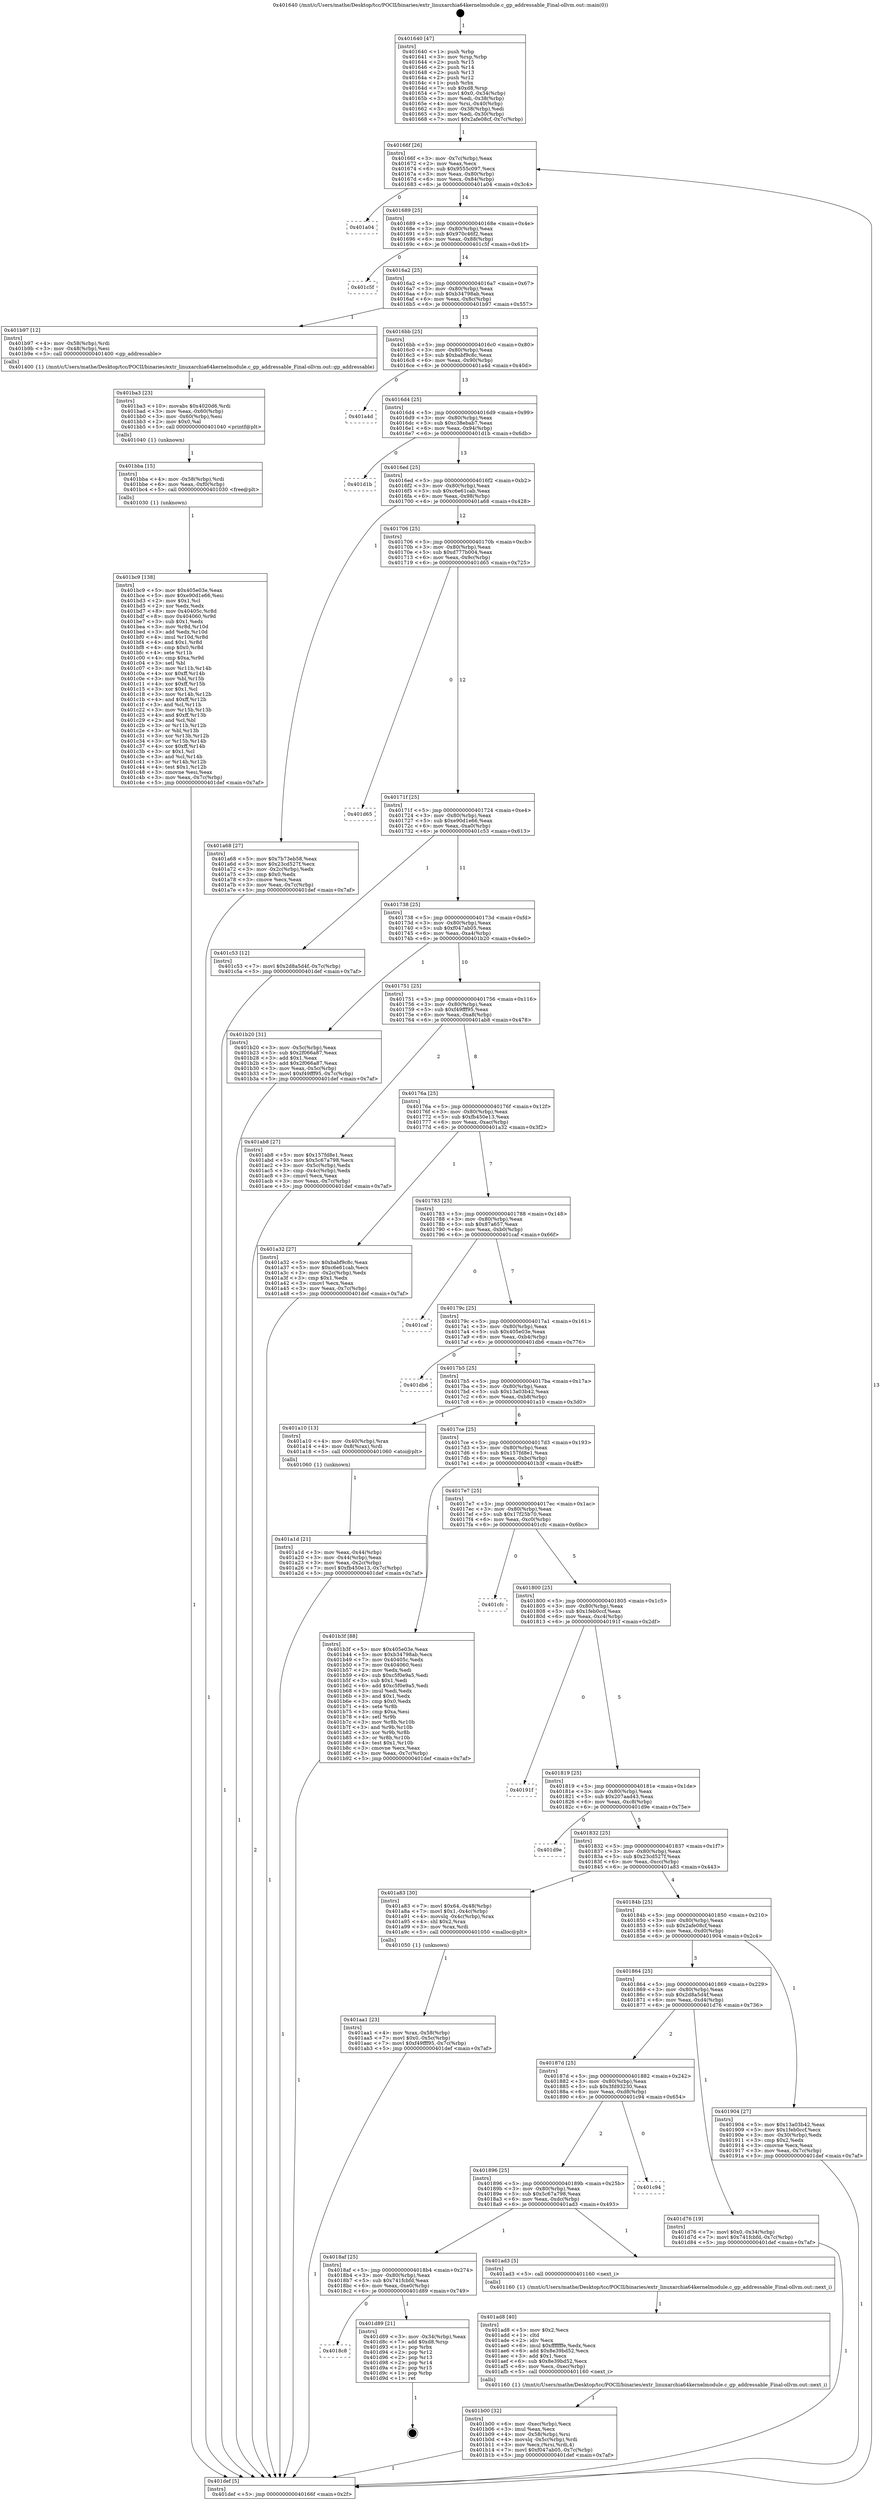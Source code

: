 digraph "0x401640" {
  label = "0x401640 (/mnt/c/Users/mathe/Desktop/tcc/POCII/binaries/extr_linuxarchia64kernelmodule.c_gp_addressable_Final-ollvm.out::main(0))"
  labelloc = "t"
  node[shape=record]

  Entry [label="",width=0.3,height=0.3,shape=circle,fillcolor=black,style=filled]
  "0x40166f" [label="{
     0x40166f [26]\l
     | [instrs]\l
     &nbsp;&nbsp;0x40166f \<+3\>: mov -0x7c(%rbp),%eax\l
     &nbsp;&nbsp;0x401672 \<+2\>: mov %eax,%ecx\l
     &nbsp;&nbsp;0x401674 \<+6\>: sub $0x9555c097,%ecx\l
     &nbsp;&nbsp;0x40167a \<+3\>: mov %eax,-0x80(%rbp)\l
     &nbsp;&nbsp;0x40167d \<+6\>: mov %ecx,-0x84(%rbp)\l
     &nbsp;&nbsp;0x401683 \<+6\>: je 0000000000401a04 \<main+0x3c4\>\l
  }"]
  "0x401a04" [label="{
     0x401a04\l
  }", style=dashed]
  "0x401689" [label="{
     0x401689 [25]\l
     | [instrs]\l
     &nbsp;&nbsp;0x401689 \<+5\>: jmp 000000000040168e \<main+0x4e\>\l
     &nbsp;&nbsp;0x40168e \<+3\>: mov -0x80(%rbp),%eax\l
     &nbsp;&nbsp;0x401691 \<+5\>: sub $0x970c46f2,%eax\l
     &nbsp;&nbsp;0x401696 \<+6\>: mov %eax,-0x88(%rbp)\l
     &nbsp;&nbsp;0x40169c \<+6\>: je 0000000000401c5f \<main+0x61f\>\l
  }"]
  Exit [label="",width=0.3,height=0.3,shape=circle,fillcolor=black,style=filled,peripheries=2]
  "0x401c5f" [label="{
     0x401c5f\l
  }", style=dashed]
  "0x4016a2" [label="{
     0x4016a2 [25]\l
     | [instrs]\l
     &nbsp;&nbsp;0x4016a2 \<+5\>: jmp 00000000004016a7 \<main+0x67\>\l
     &nbsp;&nbsp;0x4016a7 \<+3\>: mov -0x80(%rbp),%eax\l
     &nbsp;&nbsp;0x4016aa \<+5\>: sub $0xb34798ab,%eax\l
     &nbsp;&nbsp;0x4016af \<+6\>: mov %eax,-0x8c(%rbp)\l
     &nbsp;&nbsp;0x4016b5 \<+6\>: je 0000000000401b97 \<main+0x557\>\l
  }"]
  "0x4018c8" [label="{
     0x4018c8\l
  }", style=dashed]
  "0x401b97" [label="{
     0x401b97 [12]\l
     | [instrs]\l
     &nbsp;&nbsp;0x401b97 \<+4\>: mov -0x58(%rbp),%rdi\l
     &nbsp;&nbsp;0x401b9b \<+3\>: mov -0x48(%rbp),%esi\l
     &nbsp;&nbsp;0x401b9e \<+5\>: call 0000000000401400 \<gp_addressable\>\l
     | [calls]\l
     &nbsp;&nbsp;0x401400 \{1\} (/mnt/c/Users/mathe/Desktop/tcc/POCII/binaries/extr_linuxarchia64kernelmodule.c_gp_addressable_Final-ollvm.out::gp_addressable)\l
  }"]
  "0x4016bb" [label="{
     0x4016bb [25]\l
     | [instrs]\l
     &nbsp;&nbsp;0x4016bb \<+5\>: jmp 00000000004016c0 \<main+0x80\>\l
     &nbsp;&nbsp;0x4016c0 \<+3\>: mov -0x80(%rbp),%eax\l
     &nbsp;&nbsp;0x4016c3 \<+5\>: sub $0xbabf9c8c,%eax\l
     &nbsp;&nbsp;0x4016c8 \<+6\>: mov %eax,-0x90(%rbp)\l
     &nbsp;&nbsp;0x4016ce \<+6\>: je 0000000000401a4d \<main+0x40d\>\l
  }"]
  "0x401d89" [label="{
     0x401d89 [21]\l
     | [instrs]\l
     &nbsp;&nbsp;0x401d89 \<+3\>: mov -0x34(%rbp),%eax\l
     &nbsp;&nbsp;0x401d8c \<+7\>: add $0xd8,%rsp\l
     &nbsp;&nbsp;0x401d93 \<+1\>: pop %rbx\l
     &nbsp;&nbsp;0x401d94 \<+2\>: pop %r12\l
     &nbsp;&nbsp;0x401d96 \<+2\>: pop %r13\l
     &nbsp;&nbsp;0x401d98 \<+2\>: pop %r14\l
     &nbsp;&nbsp;0x401d9a \<+2\>: pop %r15\l
     &nbsp;&nbsp;0x401d9c \<+1\>: pop %rbp\l
     &nbsp;&nbsp;0x401d9d \<+1\>: ret\l
  }"]
  "0x401a4d" [label="{
     0x401a4d\l
  }", style=dashed]
  "0x4016d4" [label="{
     0x4016d4 [25]\l
     | [instrs]\l
     &nbsp;&nbsp;0x4016d4 \<+5\>: jmp 00000000004016d9 \<main+0x99\>\l
     &nbsp;&nbsp;0x4016d9 \<+3\>: mov -0x80(%rbp),%eax\l
     &nbsp;&nbsp;0x4016dc \<+5\>: sub $0xc38ebab7,%eax\l
     &nbsp;&nbsp;0x4016e1 \<+6\>: mov %eax,-0x94(%rbp)\l
     &nbsp;&nbsp;0x4016e7 \<+6\>: je 0000000000401d1b \<main+0x6db\>\l
  }"]
  "0x401bc9" [label="{
     0x401bc9 [138]\l
     | [instrs]\l
     &nbsp;&nbsp;0x401bc9 \<+5\>: mov $0x405e03e,%eax\l
     &nbsp;&nbsp;0x401bce \<+5\>: mov $0xe90d1e66,%esi\l
     &nbsp;&nbsp;0x401bd3 \<+2\>: mov $0x1,%cl\l
     &nbsp;&nbsp;0x401bd5 \<+2\>: xor %edx,%edx\l
     &nbsp;&nbsp;0x401bd7 \<+8\>: mov 0x40405c,%r8d\l
     &nbsp;&nbsp;0x401bdf \<+8\>: mov 0x404060,%r9d\l
     &nbsp;&nbsp;0x401be7 \<+3\>: sub $0x1,%edx\l
     &nbsp;&nbsp;0x401bea \<+3\>: mov %r8d,%r10d\l
     &nbsp;&nbsp;0x401bed \<+3\>: add %edx,%r10d\l
     &nbsp;&nbsp;0x401bf0 \<+4\>: imul %r10d,%r8d\l
     &nbsp;&nbsp;0x401bf4 \<+4\>: and $0x1,%r8d\l
     &nbsp;&nbsp;0x401bf8 \<+4\>: cmp $0x0,%r8d\l
     &nbsp;&nbsp;0x401bfc \<+4\>: sete %r11b\l
     &nbsp;&nbsp;0x401c00 \<+4\>: cmp $0xa,%r9d\l
     &nbsp;&nbsp;0x401c04 \<+3\>: setl %bl\l
     &nbsp;&nbsp;0x401c07 \<+3\>: mov %r11b,%r14b\l
     &nbsp;&nbsp;0x401c0a \<+4\>: xor $0xff,%r14b\l
     &nbsp;&nbsp;0x401c0e \<+3\>: mov %bl,%r15b\l
     &nbsp;&nbsp;0x401c11 \<+4\>: xor $0xff,%r15b\l
     &nbsp;&nbsp;0x401c15 \<+3\>: xor $0x1,%cl\l
     &nbsp;&nbsp;0x401c18 \<+3\>: mov %r14b,%r12b\l
     &nbsp;&nbsp;0x401c1b \<+4\>: and $0xff,%r12b\l
     &nbsp;&nbsp;0x401c1f \<+3\>: and %cl,%r11b\l
     &nbsp;&nbsp;0x401c22 \<+3\>: mov %r15b,%r13b\l
     &nbsp;&nbsp;0x401c25 \<+4\>: and $0xff,%r13b\l
     &nbsp;&nbsp;0x401c29 \<+2\>: and %cl,%bl\l
     &nbsp;&nbsp;0x401c2b \<+3\>: or %r11b,%r12b\l
     &nbsp;&nbsp;0x401c2e \<+3\>: or %bl,%r13b\l
     &nbsp;&nbsp;0x401c31 \<+3\>: xor %r13b,%r12b\l
     &nbsp;&nbsp;0x401c34 \<+3\>: or %r15b,%r14b\l
     &nbsp;&nbsp;0x401c37 \<+4\>: xor $0xff,%r14b\l
     &nbsp;&nbsp;0x401c3b \<+3\>: or $0x1,%cl\l
     &nbsp;&nbsp;0x401c3e \<+3\>: and %cl,%r14b\l
     &nbsp;&nbsp;0x401c41 \<+3\>: or %r14b,%r12b\l
     &nbsp;&nbsp;0x401c44 \<+4\>: test $0x1,%r12b\l
     &nbsp;&nbsp;0x401c48 \<+3\>: cmovne %esi,%eax\l
     &nbsp;&nbsp;0x401c4b \<+3\>: mov %eax,-0x7c(%rbp)\l
     &nbsp;&nbsp;0x401c4e \<+5\>: jmp 0000000000401def \<main+0x7af\>\l
  }"]
  "0x401d1b" [label="{
     0x401d1b\l
  }", style=dashed]
  "0x4016ed" [label="{
     0x4016ed [25]\l
     | [instrs]\l
     &nbsp;&nbsp;0x4016ed \<+5\>: jmp 00000000004016f2 \<main+0xb2\>\l
     &nbsp;&nbsp;0x4016f2 \<+3\>: mov -0x80(%rbp),%eax\l
     &nbsp;&nbsp;0x4016f5 \<+5\>: sub $0xc6e61cab,%eax\l
     &nbsp;&nbsp;0x4016fa \<+6\>: mov %eax,-0x98(%rbp)\l
     &nbsp;&nbsp;0x401700 \<+6\>: je 0000000000401a68 \<main+0x428\>\l
  }"]
  "0x401bba" [label="{
     0x401bba [15]\l
     | [instrs]\l
     &nbsp;&nbsp;0x401bba \<+4\>: mov -0x58(%rbp),%rdi\l
     &nbsp;&nbsp;0x401bbe \<+6\>: mov %eax,-0xf0(%rbp)\l
     &nbsp;&nbsp;0x401bc4 \<+5\>: call 0000000000401030 \<free@plt\>\l
     | [calls]\l
     &nbsp;&nbsp;0x401030 \{1\} (unknown)\l
  }"]
  "0x401a68" [label="{
     0x401a68 [27]\l
     | [instrs]\l
     &nbsp;&nbsp;0x401a68 \<+5\>: mov $0x7b73eb58,%eax\l
     &nbsp;&nbsp;0x401a6d \<+5\>: mov $0x23cd527f,%ecx\l
     &nbsp;&nbsp;0x401a72 \<+3\>: mov -0x2c(%rbp),%edx\l
     &nbsp;&nbsp;0x401a75 \<+3\>: cmp $0x0,%edx\l
     &nbsp;&nbsp;0x401a78 \<+3\>: cmove %ecx,%eax\l
     &nbsp;&nbsp;0x401a7b \<+3\>: mov %eax,-0x7c(%rbp)\l
     &nbsp;&nbsp;0x401a7e \<+5\>: jmp 0000000000401def \<main+0x7af\>\l
  }"]
  "0x401706" [label="{
     0x401706 [25]\l
     | [instrs]\l
     &nbsp;&nbsp;0x401706 \<+5\>: jmp 000000000040170b \<main+0xcb\>\l
     &nbsp;&nbsp;0x40170b \<+3\>: mov -0x80(%rbp),%eax\l
     &nbsp;&nbsp;0x40170e \<+5\>: sub $0xd777b004,%eax\l
     &nbsp;&nbsp;0x401713 \<+6\>: mov %eax,-0x9c(%rbp)\l
     &nbsp;&nbsp;0x401719 \<+6\>: je 0000000000401d65 \<main+0x725\>\l
  }"]
  "0x401ba3" [label="{
     0x401ba3 [23]\l
     | [instrs]\l
     &nbsp;&nbsp;0x401ba3 \<+10\>: movabs $0x4020d6,%rdi\l
     &nbsp;&nbsp;0x401bad \<+3\>: mov %eax,-0x60(%rbp)\l
     &nbsp;&nbsp;0x401bb0 \<+3\>: mov -0x60(%rbp),%esi\l
     &nbsp;&nbsp;0x401bb3 \<+2\>: mov $0x0,%al\l
     &nbsp;&nbsp;0x401bb5 \<+5\>: call 0000000000401040 \<printf@plt\>\l
     | [calls]\l
     &nbsp;&nbsp;0x401040 \{1\} (unknown)\l
  }"]
  "0x401d65" [label="{
     0x401d65\l
  }", style=dashed]
  "0x40171f" [label="{
     0x40171f [25]\l
     | [instrs]\l
     &nbsp;&nbsp;0x40171f \<+5\>: jmp 0000000000401724 \<main+0xe4\>\l
     &nbsp;&nbsp;0x401724 \<+3\>: mov -0x80(%rbp),%eax\l
     &nbsp;&nbsp;0x401727 \<+5\>: sub $0xe90d1e66,%eax\l
     &nbsp;&nbsp;0x40172c \<+6\>: mov %eax,-0xa0(%rbp)\l
     &nbsp;&nbsp;0x401732 \<+6\>: je 0000000000401c53 \<main+0x613\>\l
  }"]
  "0x401b00" [label="{
     0x401b00 [32]\l
     | [instrs]\l
     &nbsp;&nbsp;0x401b00 \<+6\>: mov -0xec(%rbp),%ecx\l
     &nbsp;&nbsp;0x401b06 \<+3\>: imul %eax,%ecx\l
     &nbsp;&nbsp;0x401b09 \<+4\>: mov -0x58(%rbp),%rsi\l
     &nbsp;&nbsp;0x401b0d \<+4\>: movslq -0x5c(%rbp),%rdi\l
     &nbsp;&nbsp;0x401b11 \<+3\>: mov %ecx,(%rsi,%rdi,4)\l
     &nbsp;&nbsp;0x401b14 \<+7\>: movl $0xf047ab05,-0x7c(%rbp)\l
     &nbsp;&nbsp;0x401b1b \<+5\>: jmp 0000000000401def \<main+0x7af\>\l
  }"]
  "0x401c53" [label="{
     0x401c53 [12]\l
     | [instrs]\l
     &nbsp;&nbsp;0x401c53 \<+7\>: movl $0x2d8a5d4f,-0x7c(%rbp)\l
     &nbsp;&nbsp;0x401c5a \<+5\>: jmp 0000000000401def \<main+0x7af\>\l
  }"]
  "0x401738" [label="{
     0x401738 [25]\l
     | [instrs]\l
     &nbsp;&nbsp;0x401738 \<+5\>: jmp 000000000040173d \<main+0xfd\>\l
     &nbsp;&nbsp;0x40173d \<+3\>: mov -0x80(%rbp),%eax\l
     &nbsp;&nbsp;0x401740 \<+5\>: sub $0xf047ab05,%eax\l
     &nbsp;&nbsp;0x401745 \<+6\>: mov %eax,-0xa4(%rbp)\l
     &nbsp;&nbsp;0x40174b \<+6\>: je 0000000000401b20 \<main+0x4e0\>\l
  }"]
  "0x401ad8" [label="{
     0x401ad8 [40]\l
     | [instrs]\l
     &nbsp;&nbsp;0x401ad8 \<+5\>: mov $0x2,%ecx\l
     &nbsp;&nbsp;0x401add \<+1\>: cltd\l
     &nbsp;&nbsp;0x401ade \<+2\>: idiv %ecx\l
     &nbsp;&nbsp;0x401ae0 \<+6\>: imul $0xfffffffe,%edx,%ecx\l
     &nbsp;&nbsp;0x401ae6 \<+6\>: add $0x8e39bd52,%ecx\l
     &nbsp;&nbsp;0x401aec \<+3\>: add $0x1,%ecx\l
     &nbsp;&nbsp;0x401aef \<+6\>: sub $0x8e39bd52,%ecx\l
     &nbsp;&nbsp;0x401af5 \<+6\>: mov %ecx,-0xec(%rbp)\l
     &nbsp;&nbsp;0x401afb \<+5\>: call 0000000000401160 \<next_i\>\l
     | [calls]\l
     &nbsp;&nbsp;0x401160 \{1\} (/mnt/c/Users/mathe/Desktop/tcc/POCII/binaries/extr_linuxarchia64kernelmodule.c_gp_addressable_Final-ollvm.out::next_i)\l
  }"]
  "0x401b20" [label="{
     0x401b20 [31]\l
     | [instrs]\l
     &nbsp;&nbsp;0x401b20 \<+3\>: mov -0x5c(%rbp),%eax\l
     &nbsp;&nbsp;0x401b23 \<+5\>: sub $0x2f066a87,%eax\l
     &nbsp;&nbsp;0x401b28 \<+3\>: add $0x1,%eax\l
     &nbsp;&nbsp;0x401b2b \<+5\>: add $0x2f066a87,%eax\l
     &nbsp;&nbsp;0x401b30 \<+3\>: mov %eax,-0x5c(%rbp)\l
     &nbsp;&nbsp;0x401b33 \<+7\>: movl $0xf49fff95,-0x7c(%rbp)\l
     &nbsp;&nbsp;0x401b3a \<+5\>: jmp 0000000000401def \<main+0x7af\>\l
  }"]
  "0x401751" [label="{
     0x401751 [25]\l
     | [instrs]\l
     &nbsp;&nbsp;0x401751 \<+5\>: jmp 0000000000401756 \<main+0x116\>\l
     &nbsp;&nbsp;0x401756 \<+3\>: mov -0x80(%rbp),%eax\l
     &nbsp;&nbsp;0x401759 \<+5\>: sub $0xf49fff95,%eax\l
     &nbsp;&nbsp;0x40175e \<+6\>: mov %eax,-0xa8(%rbp)\l
     &nbsp;&nbsp;0x401764 \<+6\>: je 0000000000401ab8 \<main+0x478\>\l
  }"]
  "0x4018af" [label="{
     0x4018af [25]\l
     | [instrs]\l
     &nbsp;&nbsp;0x4018af \<+5\>: jmp 00000000004018b4 \<main+0x274\>\l
     &nbsp;&nbsp;0x4018b4 \<+3\>: mov -0x80(%rbp),%eax\l
     &nbsp;&nbsp;0x4018b7 \<+5\>: sub $0x741fcbfd,%eax\l
     &nbsp;&nbsp;0x4018bc \<+6\>: mov %eax,-0xe0(%rbp)\l
     &nbsp;&nbsp;0x4018c2 \<+6\>: je 0000000000401d89 \<main+0x749\>\l
  }"]
  "0x401ab8" [label="{
     0x401ab8 [27]\l
     | [instrs]\l
     &nbsp;&nbsp;0x401ab8 \<+5\>: mov $0x157fd8e1,%eax\l
     &nbsp;&nbsp;0x401abd \<+5\>: mov $0x5c67a798,%ecx\l
     &nbsp;&nbsp;0x401ac2 \<+3\>: mov -0x5c(%rbp),%edx\l
     &nbsp;&nbsp;0x401ac5 \<+3\>: cmp -0x4c(%rbp),%edx\l
     &nbsp;&nbsp;0x401ac8 \<+3\>: cmovl %ecx,%eax\l
     &nbsp;&nbsp;0x401acb \<+3\>: mov %eax,-0x7c(%rbp)\l
     &nbsp;&nbsp;0x401ace \<+5\>: jmp 0000000000401def \<main+0x7af\>\l
  }"]
  "0x40176a" [label="{
     0x40176a [25]\l
     | [instrs]\l
     &nbsp;&nbsp;0x40176a \<+5\>: jmp 000000000040176f \<main+0x12f\>\l
     &nbsp;&nbsp;0x40176f \<+3\>: mov -0x80(%rbp),%eax\l
     &nbsp;&nbsp;0x401772 \<+5\>: sub $0xfb450e13,%eax\l
     &nbsp;&nbsp;0x401777 \<+6\>: mov %eax,-0xac(%rbp)\l
     &nbsp;&nbsp;0x40177d \<+6\>: je 0000000000401a32 \<main+0x3f2\>\l
  }"]
  "0x401ad3" [label="{
     0x401ad3 [5]\l
     | [instrs]\l
     &nbsp;&nbsp;0x401ad3 \<+5\>: call 0000000000401160 \<next_i\>\l
     | [calls]\l
     &nbsp;&nbsp;0x401160 \{1\} (/mnt/c/Users/mathe/Desktop/tcc/POCII/binaries/extr_linuxarchia64kernelmodule.c_gp_addressable_Final-ollvm.out::next_i)\l
  }"]
  "0x401a32" [label="{
     0x401a32 [27]\l
     | [instrs]\l
     &nbsp;&nbsp;0x401a32 \<+5\>: mov $0xbabf9c8c,%eax\l
     &nbsp;&nbsp;0x401a37 \<+5\>: mov $0xc6e61cab,%ecx\l
     &nbsp;&nbsp;0x401a3c \<+3\>: mov -0x2c(%rbp),%edx\l
     &nbsp;&nbsp;0x401a3f \<+3\>: cmp $0x1,%edx\l
     &nbsp;&nbsp;0x401a42 \<+3\>: cmovl %ecx,%eax\l
     &nbsp;&nbsp;0x401a45 \<+3\>: mov %eax,-0x7c(%rbp)\l
     &nbsp;&nbsp;0x401a48 \<+5\>: jmp 0000000000401def \<main+0x7af\>\l
  }"]
  "0x401783" [label="{
     0x401783 [25]\l
     | [instrs]\l
     &nbsp;&nbsp;0x401783 \<+5\>: jmp 0000000000401788 \<main+0x148\>\l
     &nbsp;&nbsp;0x401788 \<+3\>: mov -0x80(%rbp),%eax\l
     &nbsp;&nbsp;0x40178b \<+5\>: sub $0x87a657,%eax\l
     &nbsp;&nbsp;0x401790 \<+6\>: mov %eax,-0xb0(%rbp)\l
     &nbsp;&nbsp;0x401796 \<+6\>: je 0000000000401caf \<main+0x66f\>\l
  }"]
  "0x401896" [label="{
     0x401896 [25]\l
     | [instrs]\l
     &nbsp;&nbsp;0x401896 \<+5\>: jmp 000000000040189b \<main+0x25b\>\l
     &nbsp;&nbsp;0x40189b \<+3\>: mov -0x80(%rbp),%eax\l
     &nbsp;&nbsp;0x40189e \<+5\>: sub $0x5c67a798,%eax\l
     &nbsp;&nbsp;0x4018a3 \<+6\>: mov %eax,-0xdc(%rbp)\l
     &nbsp;&nbsp;0x4018a9 \<+6\>: je 0000000000401ad3 \<main+0x493\>\l
  }"]
  "0x401caf" [label="{
     0x401caf\l
  }", style=dashed]
  "0x40179c" [label="{
     0x40179c [25]\l
     | [instrs]\l
     &nbsp;&nbsp;0x40179c \<+5\>: jmp 00000000004017a1 \<main+0x161\>\l
     &nbsp;&nbsp;0x4017a1 \<+3\>: mov -0x80(%rbp),%eax\l
     &nbsp;&nbsp;0x4017a4 \<+5\>: sub $0x405e03e,%eax\l
     &nbsp;&nbsp;0x4017a9 \<+6\>: mov %eax,-0xb4(%rbp)\l
     &nbsp;&nbsp;0x4017af \<+6\>: je 0000000000401db6 \<main+0x776\>\l
  }"]
  "0x401c94" [label="{
     0x401c94\l
  }", style=dashed]
  "0x401db6" [label="{
     0x401db6\l
  }", style=dashed]
  "0x4017b5" [label="{
     0x4017b5 [25]\l
     | [instrs]\l
     &nbsp;&nbsp;0x4017b5 \<+5\>: jmp 00000000004017ba \<main+0x17a\>\l
     &nbsp;&nbsp;0x4017ba \<+3\>: mov -0x80(%rbp),%eax\l
     &nbsp;&nbsp;0x4017bd \<+5\>: sub $0x13a03b42,%eax\l
     &nbsp;&nbsp;0x4017c2 \<+6\>: mov %eax,-0xb8(%rbp)\l
     &nbsp;&nbsp;0x4017c8 \<+6\>: je 0000000000401a10 \<main+0x3d0\>\l
  }"]
  "0x40187d" [label="{
     0x40187d [25]\l
     | [instrs]\l
     &nbsp;&nbsp;0x40187d \<+5\>: jmp 0000000000401882 \<main+0x242\>\l
     &nbsp;&nbsp;0x401882 \<+3\>: mov -0x80(%rbp),%eax\l
     &nbsp;&nbsp;0x401885 \<+5\>: sub $0x3fd93230,%eax\l
     &nbsp;&nbsp;0x40188a \<+6\>: mov %eax,-0xd8(%rbp)\l
     &nbsp;&nbsp;0x401890 \<+6\>: je 0000000000401c94 \<main+0x654\>\l
  }"]
  "0x401a10" [label="{
     0x401a10 [13]\l
     | [instrs]\l
     &nbsp;&nbsp;0x401a10 \<+4\>: mov -0x40(%rbp),%rax\l
     &nbsp;&nbsp;0x401a14 \<+4\>: mov 0x8(%rax),%rdi\l
     &nbsp;&nbsp;0x401a18 \<+5\>: call 0000000000401060 \<atoi@plt\>\l
     | [calls]\l
     &nbsp;&nbsp;0x401060 \{1\} (unknown)\l
  }"]
  "0x4017ce" [label="{
     0x4017ce [25]\l
     | [instrs]\l
     &nbsp;&nbsp;0x4017ce \<+5\>: jmp 00000000004017d3 \<main+0x193\>\l
     &nbsp;&nbsp;0x4017d3 \<+3\>: mov -0x80(%rbp),%eax\l
     &nbsp;&nbsp;0x4017d6 \<+5\>: sub $0x157fd8e1,%eax\l
     &nbsp;&nbsp;0x4017db \<+6\>: mov %eax,-0xbc(%rbp)\l
     &nbsp;&nbsp;0x4017e1 \<+6\>: je 0000000000401b3f \<main+0x4ff\>\l
  }"]
  "0x401d76" [label="{
     0x401d76 [19]\l
     | [instrs]\l
     &nbsp;&nbsp;0x401d76 \<+7\>: movl $0x0,-0x34(%rbp)\l
     &nbsp;&nbsp;0x401d7d \<+7\>: movl $0x741fcbfd,-0x7c(%rbp)\l
     &nbsp;&nbsp;0x401d84 \<+5\>: jmp 0000000000401def \<main+0x7af\>\l
  }"]
  "0x401b3f" [label="{
     0x401b3f [88]\l
     | [instrs]\l
     &nbsp;&nbsp;0x401b3f \<+5\>: mov $0x405e03e,%eax\l
     &nbsp;&nbsp;0x401b44 \<+5\>: mov $0xb34798ab,%ecx\l
     &nbsp;&nbsp;0x401b49 \<+7\>: mov 0x40405c,%edx\l
     &nbsp;&nbsp;0x401b50 \<+7\>: mov 0x404060,%esi\l
     &nbsp;&nbsp;0x401b57 \<+2\>: mov %edx,%edi\l
     &nbsp;&nbsp;0x401b59 \<+6\>: sub $0xc5f0e9a5,%edi\l
     &nbsp;&nbsp;0x401b5f \<+3\>: sub $0x1,%edi\l
     &nbsp;&nbsp;0x401b62 \<+6\>: add $0xc5f0e9a5,%edi\l
     &nbsp;&nbsp;0x401b68 \<+3\>: imul %edi,%edx\l
     &nbsp;&nbsp;0x401b6b \<+3\>: and $0x1,%edx\l
     &nbsp;&nbsp;0x401b6e \<+3\>: cmp $0x0,%edx\l
     &nbsp;&nbsp;0x401b71 \<+4\>: sete %r8b\l
     &nbsp;&nbsp;0x401b75 \<+3\>: cmp $0xa,%esi\l
     &nbsp;&nbsp;0x401b78 \<+4\>: setl %r9b\l
     &nbsp;&nbsp;0x401b7c \<+3\>: mov %r8b,%r10b\l
     &nbsp;&nbsp;0x401b7f \<+3\>: and %r9b,%r10b\l
     &nbsp;&nbsp;0x401b82 \<+3\>: xor %r9b,%r8b\l
     &nbsp;&nbsp;0x401b85 \<+3\>: or %r8b,%r10b\l
     &nbsp;&nbsp;0x401b88 \<+4\>: test $0x1,%r10b\l
     &nbsp;&nbsp;0x401b8c \<+3\>: cmovne %ecx,%eax\l
     &nbsp;&nbsp;0x401b8f \<+3\>: mov %eax,-0x7c(%rbp)\l
     &nbsp;&nbsp;0x401b92 \<+5\>: jmp 0000000000401def \<main+0x7af\>\l
  }"]
  "0x4017e7" [label="{
     0x4017e7 [25]\l
     | [instrs]\l
     &nbsp;&nbsp;0x4017e7 \<+5\>: jmp 00000000004017ec \<main+0x1ac\>\l
     &nbsp;&nbsp;0x4017ec \<+3\>: mov -0x80(%rbp),%eax\l
     &nbsp;&nbsp;0x4017ef \<+5\>: sub $0x17f25b70,%eax\l
     &nbsp;&nbsp;0x4017f4 \<+6\>: mov %eax,-0xc0(%rbp)\l
     &nbsp;&nbsp;0x4017fa \<+6\>: je 0000000000401cfc \<main+0x6bc\>\l
  }"]
  "0x401aa1" [label="{
     0x401aa1 [23]\l
     | [instrs]\l
     &nbsp;&nbsp;0x401aa1 \<+4\>: mov %rax,-0x58(%rbp)\l
     &nbsp;&nbsp;0x401aa5 \<+7\>: movl $0x0,-0x5c(%rbp)\l
     &nbsp;&nbsp;0x401aac \<+7\>: movl $0xf49fff95,-0x7c(%rbp)\l
     &nbsp;&nbsp;0x401ab3 \<+5\>: jmp 0000000000401def \<main+0x7af\>\l
  }"]
  "0x401cfc" [label="{
     0x401cfc\l
  }", style=dashed]
  "0x401800" [label="{
     0x401800 [25]\l
     | [instrs]\l
     &nbsp;&nbsp;0x401800 \<+5\>: jmp 0000000000401805 \<main+0x1c5\>\l
     &nbsp;&nbsp;0x401805 \<+3\>: mov -0x80(%rbp),%eax\l
     &nbsp;&nbsp;0x401808 \<+5\>: sub $0x1feb0ccf,%eax\l
     &nbsp;&nbsp;0x40180d \<+6\>: mov %eax,-0xc4(%rbp)\l
     &nbsp;&nbsp;0x401813 \<+6\>: je 000000000040191f \<main+0x2df\>\l
  }"]
  "0x401a1d" [label="{
     0x401a1d [21]\l
     | [instrs]\l
     &nbsp;&nbsp;0x401a1d \<+3\>: mov %eax,-0x44(%rbp)\l
     &nbsp;&nbsp;0x401a20 \<+3\>: mov -0x44(%rbp),%eax\l
     &nbsp;&nbsp;0x401a23 \<+3\>: mov %eax,-0x2c(%rbp)\l
     &nbsp;&nbsp;0x401a26 \<+7\>: movl $0xfb450e13,-0x7c(%rbp)\l
     &nbsp;&nbsp;0x401a2d \<+5\>: jmp 0000000000401def \<main+0x7af\>\l
  }"]
  "0x40191f" [label="{
     0x40191f\l
  }", style=dashed]
  "0x401819" [label="{
     0x401819 [25]\l
     | [instrs]\l
     &nbsp;&nbsp;0x401819 \<+5\>: jmp 000000000040181e \<main+0x1de\>\l
     &nbsp;&nbsp;0x40181e \<+3\>: mov -0x80(%rbp),%eax\l
     &nbsp;&nbsp;0x401821 \<+5\>: sub $0x207aad43,%eax\l
     &nbsp;&nbsp;0x401826 \<+6\>: mov %eax,-0xc8(%rbp)\l
     &nbsp;&nbsp;0x40182c \<+6\>: je 0000000000401d9e \<main+0x75e\>\l
  }"]
  "0x401640" [label="{
     0x401640 [47]\l
     | [instrs]\l
     &nbsp;&nbsp;0x401640 \<+1\>: push %rbp\l
     &nbsp;&nbsp;0x401641 \<+3\>: mov %rsp,%rbp\l
     &nbsp;&nbsp;0x401644 \<+2\>: push %r15\l
     &nbsp;&nbsp;0x401646 \<+2\>: push %r14\l
     &nbsp;&nbsp;0x401648 \<+2\>: push %r13\l
     &nbsp;&nbsp;0x40164a \<+2\>: push %r12\l
     &nbsp;&nbsp;0x40164c \<+1\>: push %rbx\l
     &nbsp;&nbsp;0x40164d \<+7\>: sub $0xd8,%rsp\l
     &nbsp;&nbsp;0x401654 \<+7\>: movl $0x0,-0x34(%rbp)\l
     &nbsp;&nbsp;0x40165b \<+3\>: mov %edi,-0x38(%rbp)\l
     &nbsp;&nbsp;0x40165e \<+4\>: mov %rsi,-0x40(%rbp)\l
     &nbsp;&nbsp;0x401662 \<+3\>: mov -0x38(%rbp),%edi\l
     &nbsp;&nbsp;0x401665 \<+3\>: mov %edi,-0x30(%rbp)\l
     &nbsp;&nbsp;0x401668 \<+7\>: movl $0x2afe08cf,-0x7c(%rbp)\l
  }"]
  "0x401d9e" [label="{
     0x401d9e\l
  }", style=dashed]
  "0x401832" [label="{
     0x401832 [25]\l
     | [instrs]\l
     &nbsp;&nbsp;0x401832 \<+5\>: jmp 0000000000401837 \<main+0x1f7\>\l
     &nbsp;&nbsp;0x401837 \<+3\>: mov -0x80(%rbp),%eax\l
     &nbsp;&nbsp;0x40183a \<+5\>: sub $0x23cd527f,%eax\l
     &nbsp;&nbsp;0x40183f \<+6\>: mov %eax,-0xcc(%rbp)\l
     &nbsp;&nbsp;0x401845 \<+6\>: je 0000000000401a83 \<main+0x443\>\l
  }"]
  "0x401def" [label="{
     0x401def [5]\l
     | [instrs]\l
     &nbsp;&nbsp;0x401def \<+5\>: jmp 000000000040166f \<main+0x2f\>\l
  }"]
  "0x401a83" [label="{
     0x401a83 [30]\l
     | [instrs]\l
     &nbsp;&nbsp;0x401a83 \<+7\>: movl $0x64,-0x48(%rbp)\l
     &nbsp;&nbsp;0x401a8a \<+7\>: movl $0x1,-0x4c(%rbp)\l
     &nbsp;&nbsp;0x401a91 \<+4\>: movslq -0x4c(%rbp),%rax\l
     &nbsp;&nbsp;0x401a95 \<+4\>: shl $0x2,%rax\l
     &nbsp;&nbsp;0x401a99 \<+3\>: mov %rax,%rdi\l
     &nbsp;&nbsp;0x401a9c \<+5\>: call 0000000000401050 \<malloc@plt\>\l
     | [calls]\l
     &nbsp;&nbsp;0x401050 \{1\} (unknown)\l
  }"]
  "0x40184b" [label="{
     0x40184b [25]\l
     | [instrs]\l
     &nbsp;&nbsp;0x40184b \<+5\>: jmp 0000000000401850 \<main+0x210\>\l
     &nbsp;&nbsp;0x401850 \<+3\>: mov -0x80(%rbp),%eax\l
     &nbsp;&nbsp;0x401853 \<+5\>: sub $0x2afe08cf,%eax\l
     &nbsp;&nbsp;0x401858 \<+6\>: mov %eax,-0xd0(%rbp)\l
     &nbsp;&nbsp;0x40185e \<+6\>: je 0000000000401904 \<main+0x2c4\>\l
  }"]
  "0x401864" [label="{
     0x401864 [25]\l
     | [instrs]\l
     &nbsp;&nbsp;0x401864 \<+5\>: jmp 0000000000401869 \<main+0x229\>\l
     &nbsp;&nbsp;0x401869 \<+3\>: mov -0x80(%rbp),%eax\l
     &nbsp;&nbsp;0x40186c \<+5\>: sub $0x2d8a5d4f,%eax\l
     &nbsp;&nbsp;0x401871 \<+6\>: mov %eax,-0xd4(%rbp)\l
     &nbsp;&nbsp;0x401877 \<+6\>: je 0000000000401d76 \<main+0x736\>\l
  }"]
  "0x401904" [label="{
     0x401904 [27]\l
     | [instrs]\l
     &nbsp;&nbsp;0x401904 \<+5\>: mov $0x13a03b42,%eax\l
     &nbsp;&nbsp;0x401909 \<+5\>: mov $0x1feb0ccf,%ecx\l
     &nbsp;&nbsp;0x40190e \<+3\>: mov -0x30(%rbp),%edx\l
     &nbsp;&nbsp;0x401911 \<+3\>: cmp $0x2,%edx\l
     &nbsp;&nbsp;0x401914 \<+3\>: cmovne %ecx,%eax\l
     &nbsp;&nbsp;0x401917 \<+3\>: mov %eax,-0x7c(%rbp)\l
     &nbsp;&nbsp;0x40191a \<+5\>: jmp 0000000000401def \<main+0x7af\>\l
  }"]
  Entry -> "0x401640" [label=" 1"]
  "0x40166f" -> "0x401a04" [label=" 0"]
  "0x40166f" -> "0x401689" [label=" 14"]
  "0x401d89" -> Exit [label=" 1"]
  "0x401689" -> "0x401c5f" [label=" 0"]
  "0x401689" -> "0x4016a2" [label=" 14"]
  "0x4018af" -> "0x4018c8" [label=" 0"]
  "0x4016a2" -> "0x401b97" [label=" 1"]
  "0x4016a2" -> "0x4016bb" [label=" 13"]
  "0x4018af" -> "0x401d89" [label=" 1"]
  "0x4016bb" -> "0x401a4d" [label=" 0"]
  "0x4016bb" -> "0x4016d4" [label=" 13"]
  "0x401d76" -> "0x401def" [label=" 1"]
  "0x4016d4" -> "0x401d1b" [label=" 0"]
  "0x4016d4" -> "0x4016ed" [label=" 13"]
  "0x401c53" -> "0x401def" [label=" 1"]
  "0x4016ed" -> "0x401a68" [label=" 1"]
  "0x4016ed" -> "0x401706" [label=" 12"]
  "0x401bc9" -> "0x401def" [label=" 1"]
  "0x401706" -> "0x401d65" [label=" 0"]
  "0x401706" -> "0x40171f" [label=" 12"]
  "0x401bba" -> "0x401bc9" [label=" 1"]
  "0x40171f" -> "0x401c53" [label=" 1"]
  "0x40171f" -> "0x401738" [label=" 11"]
  "0x401ba3" -> "0x401bba" [label=" 1"]
  "0x401738" -> "0x401b20" [label=" 1"]
  "0x401738" -> "0x401751" [label=" 10"]
  "0x401b97" -> "0x401ba3" [label=" 1"]
  "0x401751" -> "0x401ab8" [label=" 2"]
  "0x401751" -> "0x40176a" [label=" 8"]
  "0x401b3f" -> "0x401def" [label=" 1"]
  "0x40176a" -> "0x401a32" [label=" 1"]
  "0x40176a" -> "0x401783" [label=" 7"]
  "0x401b20" -> "0x401def" [label=" 1"]
  "0x401783" -> "0x401caf" [label=" 0"]
  "0x401783" -> "0x40179c" [label=" 7"]
  "0x401ad8" -> "0x401b00" [label=" 1"]
  "0x40179c" -> "0x401db6" [label=" 0"]
  "0x40179c" -> "0x4017b5" [label=" 7"]
  "0x401ad3" -> "0x401ad8" [label=" 1"]
  "0x4017b5" -> "0x401a10" [label=" 1"]
  "0x4017b5" -> "0x4017ce" [label=" 6"]
  "0x401896" -> "0x401ad3" [label=" 1"]
  "0x4017ce" -> "0x401b3f" [label=" 1"]
  "0x4017ce" -> "0x4017e7" [label=" 5"]
  "0x401b00" -> "0x401def" [label=" 1"]
  "0x4017e7" -> "0x401cfc" [label=" 0"]
  "0x4017e7" -> "0x401800" [label=" 5"]
  "0x40187d" -> "0x401c94" [label=" 0"]
  "0x401800" -> "0x40191f" [label=" 0"]
  "0x401800" -> "0x401819" [label=" 5"]
  "0x401896" -> "0x4018af" [label=" 1"]
  "0x401819" -> "0x401d9e" [label=" 0"]
  "0x401819" -> "0x401832" [label=" 5"]
  "0x401864" -> "0x40187d" [label=" 2"]
  "0x401832" -> "0x401a83" [label=" 1"]
  "0x401832" -> "0x40184b" [label=" 4"]
  "0x401864" -> "0x401d76" [label=" 1"]
  "0x40184b" -> "0x401904" [label=" 1"]
  "0x40184b" -> "0x401864" [label=" 3"]
  "0x401904" -> "0x401def" [label=" 1"]
  "0x401640" -> "0x40166f" [label=" 1"]
  "0x401def" -> "0x40166f" [label=" 13"]
  "0x401a10" -> "0x401a1d" [label=" 1"]
  "0x401a1d" -> "0x401def" [label=" 1"]
  "0x401a32" -> "0x401def" [label=" 1"]
  "0x401a68" -> "0x401def" [label=" 1"]
  "0x401a83" -> "0x401aa1" [label=" 1"]
  "0x401aa1" -> "0x401def" [label=" 1"]
  "0x401ab8" -> "0x401def" [label=" 2"]
  "0x40187d" -> "0x401896" [label=" 2"]
}
